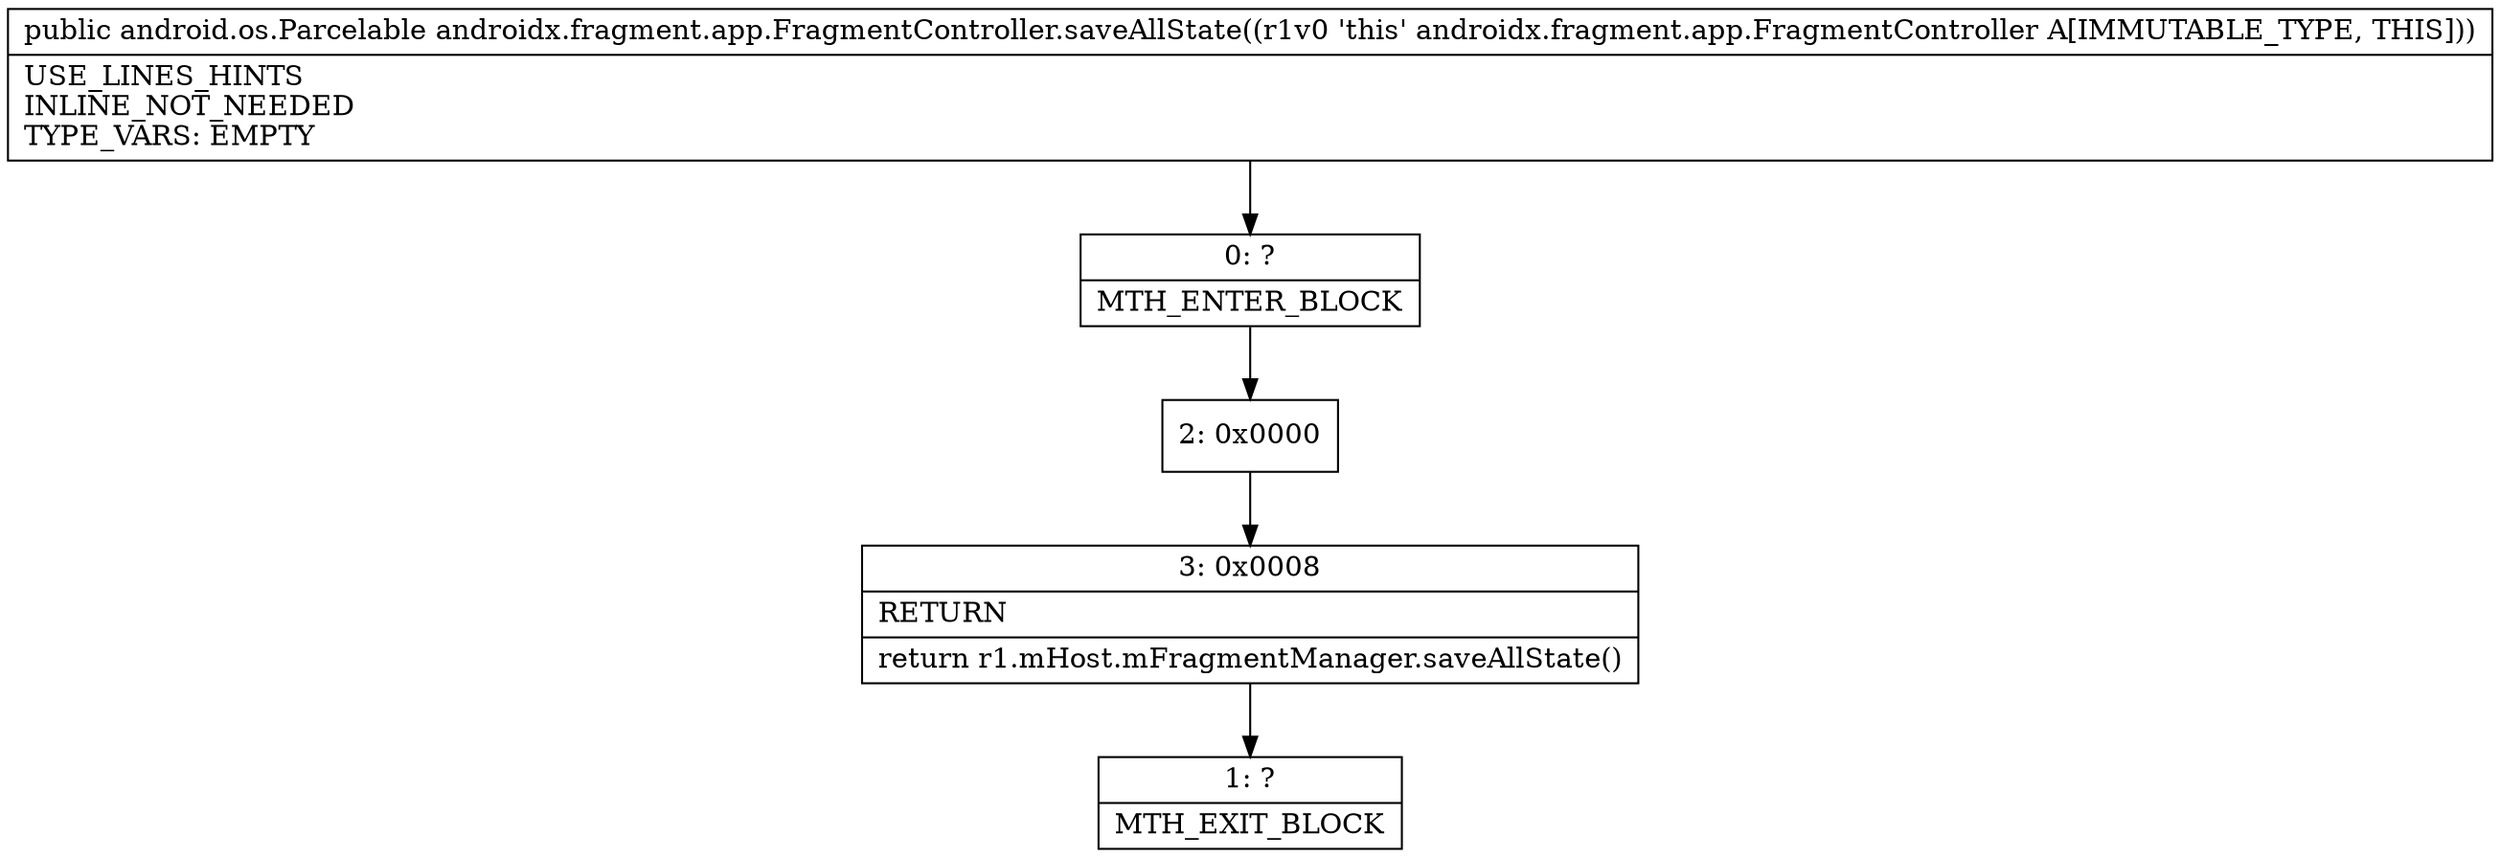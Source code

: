 digraph "CFG forandroidx.fragment.app.FragmentController.saveAllState()Landroid\/os\/Parcelable;" {
Node_0 [shape=record,label="{0\:\ ?|MTH_ENTER_BLOCK\l}"];
Node_2 [shape=record,label="{2\:\ 0x0000}"];
Node_3 [shape=record,label="{3\:\ 0x0008|RETURN\l|return r1.mHost.mFragmentManager.saveAllState()\l}"];
Node_1 [shape=record,label="{1\:\ ?|MTH_EXIT_BLOCK\l}"];
MethodNode[shape=record,label="{public android.os.Parcelable androidx.fragment.app.FragmentController.saveAllState((r1v0 'this' androidx.fragment.app.FragmentController A[IMMUTABLE_TYPE, THIS]))  | USE_LINES_HINTS\lINLINE_NOT_NEEDED\lTYPE_VARS: EMPTY\l}"];
MethodNode -> Node_0;Node_0 -> Node_2;
Node_2 -> Node_3;
Node_3 -> Node_1;
}

